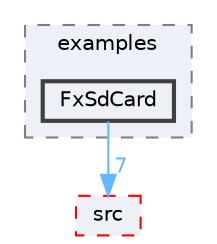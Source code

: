 digraph "FastLED/FastLED/examples/FxSdCard"
{
 // LATEX_PDF_SIZE
  bgcolor="transparent";
  edge [fontname=Helvetica,fontsize=10,labelfontname=Helvetica,labelfontsize=10];
  node [fontname=Helvetica,fontsize=10,shape=box,height=0.2,width=0.4];
  compound=true
  subgraph clusterdir_999a185a1a47b3a763bb04a7a263eb0d {
    graph [ bgcolor="#edf0f7", pencolor="grey50", label="examples", fontname=Helvetica,fontsize=10 style="filled,dashed", URL="dir_999a185a1a47b3a763bb04a7a263eb0d.html",tooltip=""]
  dir_49b092a85dd8268bbd8a16962d0d5cb3 [label="FxSdCard", fillcolor="#edf0f7", color="grey25", style="filled,bold", URL="dir_49b092a85dd8268bbd8a16962d0d5cb3.html",tooltip=""];
  }
  dir_e6a3de723047763e6a27a3cab040759e [label="src", fillcolor="#edf0f7", color="red", style="filled,dashed", URL="dir_e6a3de723047763e6a27a3cab040759e.html",tooltip=""];
  dir_49b092a85dd8268bbd8a16962d0d5cb3->dir_e6a3de723047763e6a27a3cab040759e [headlabel="7", labeldistance=1.5 headhref="dir_000041_000075.html" href="dir_000041_000075.html" color="steelblue1" fontcolor="steelblue1"];
}
